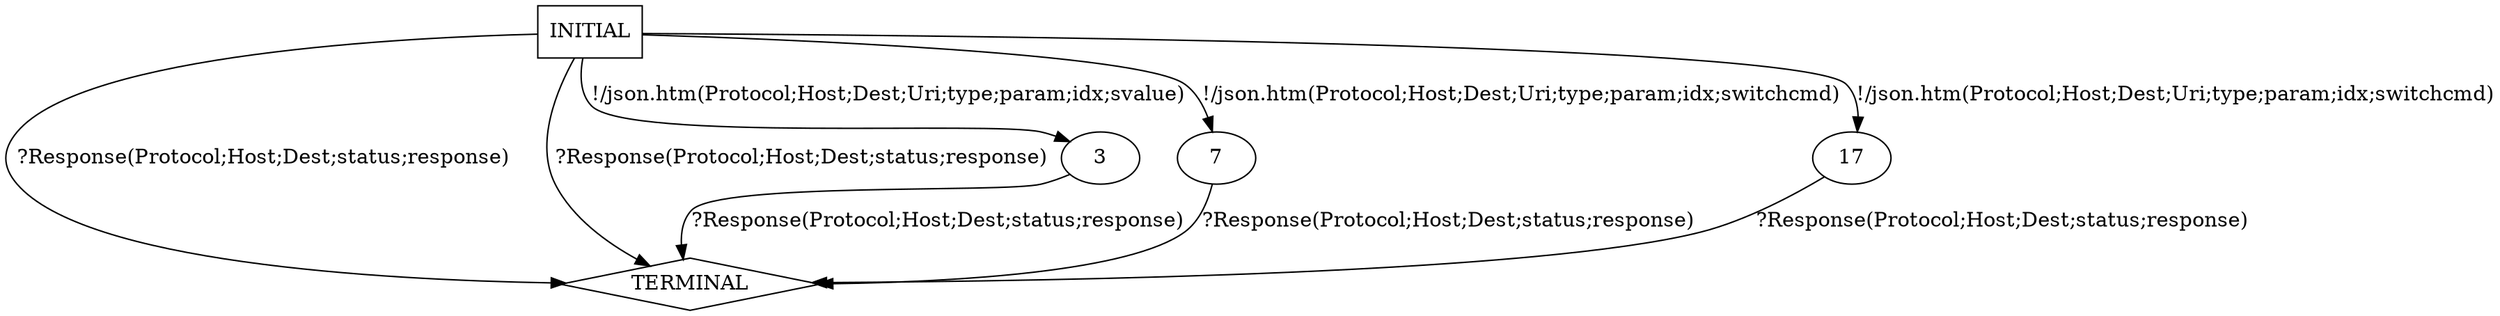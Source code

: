 digraph G {
  0 [label="INITIAL",shape=box];
  1 [label="TERMINAL",shape=diamond];
  3 [label="3"];
  7 [label="7"];
  17 [label="17"];
0->3  [label="!/json.htm(Protocol;Host;Dest;Uri;type;param;idx;svalue)"]
3->1  [label="?Response(Protocol;Host;Dest;status;response)"]
0->7  [label="!/json.htm(Protocol;Host;Dest;Uri;type;param;idx;switchcmd)"]
7->1  [label="?Response(Protocol;Host;Dest;status;response)"]
0->1  [label="?Response(Protocol;Host;Dest;status;response)"]
0->1  [label="?Response(Protocol;Host;Dest;status;response)"]
0->17  [label="!/json.htm(Protocol;Host;Dest;Uri;type;param;idx;switchcmd)"]
17->1  [label="?Response(Protocol;Host;Dest;status;response)"]
}
